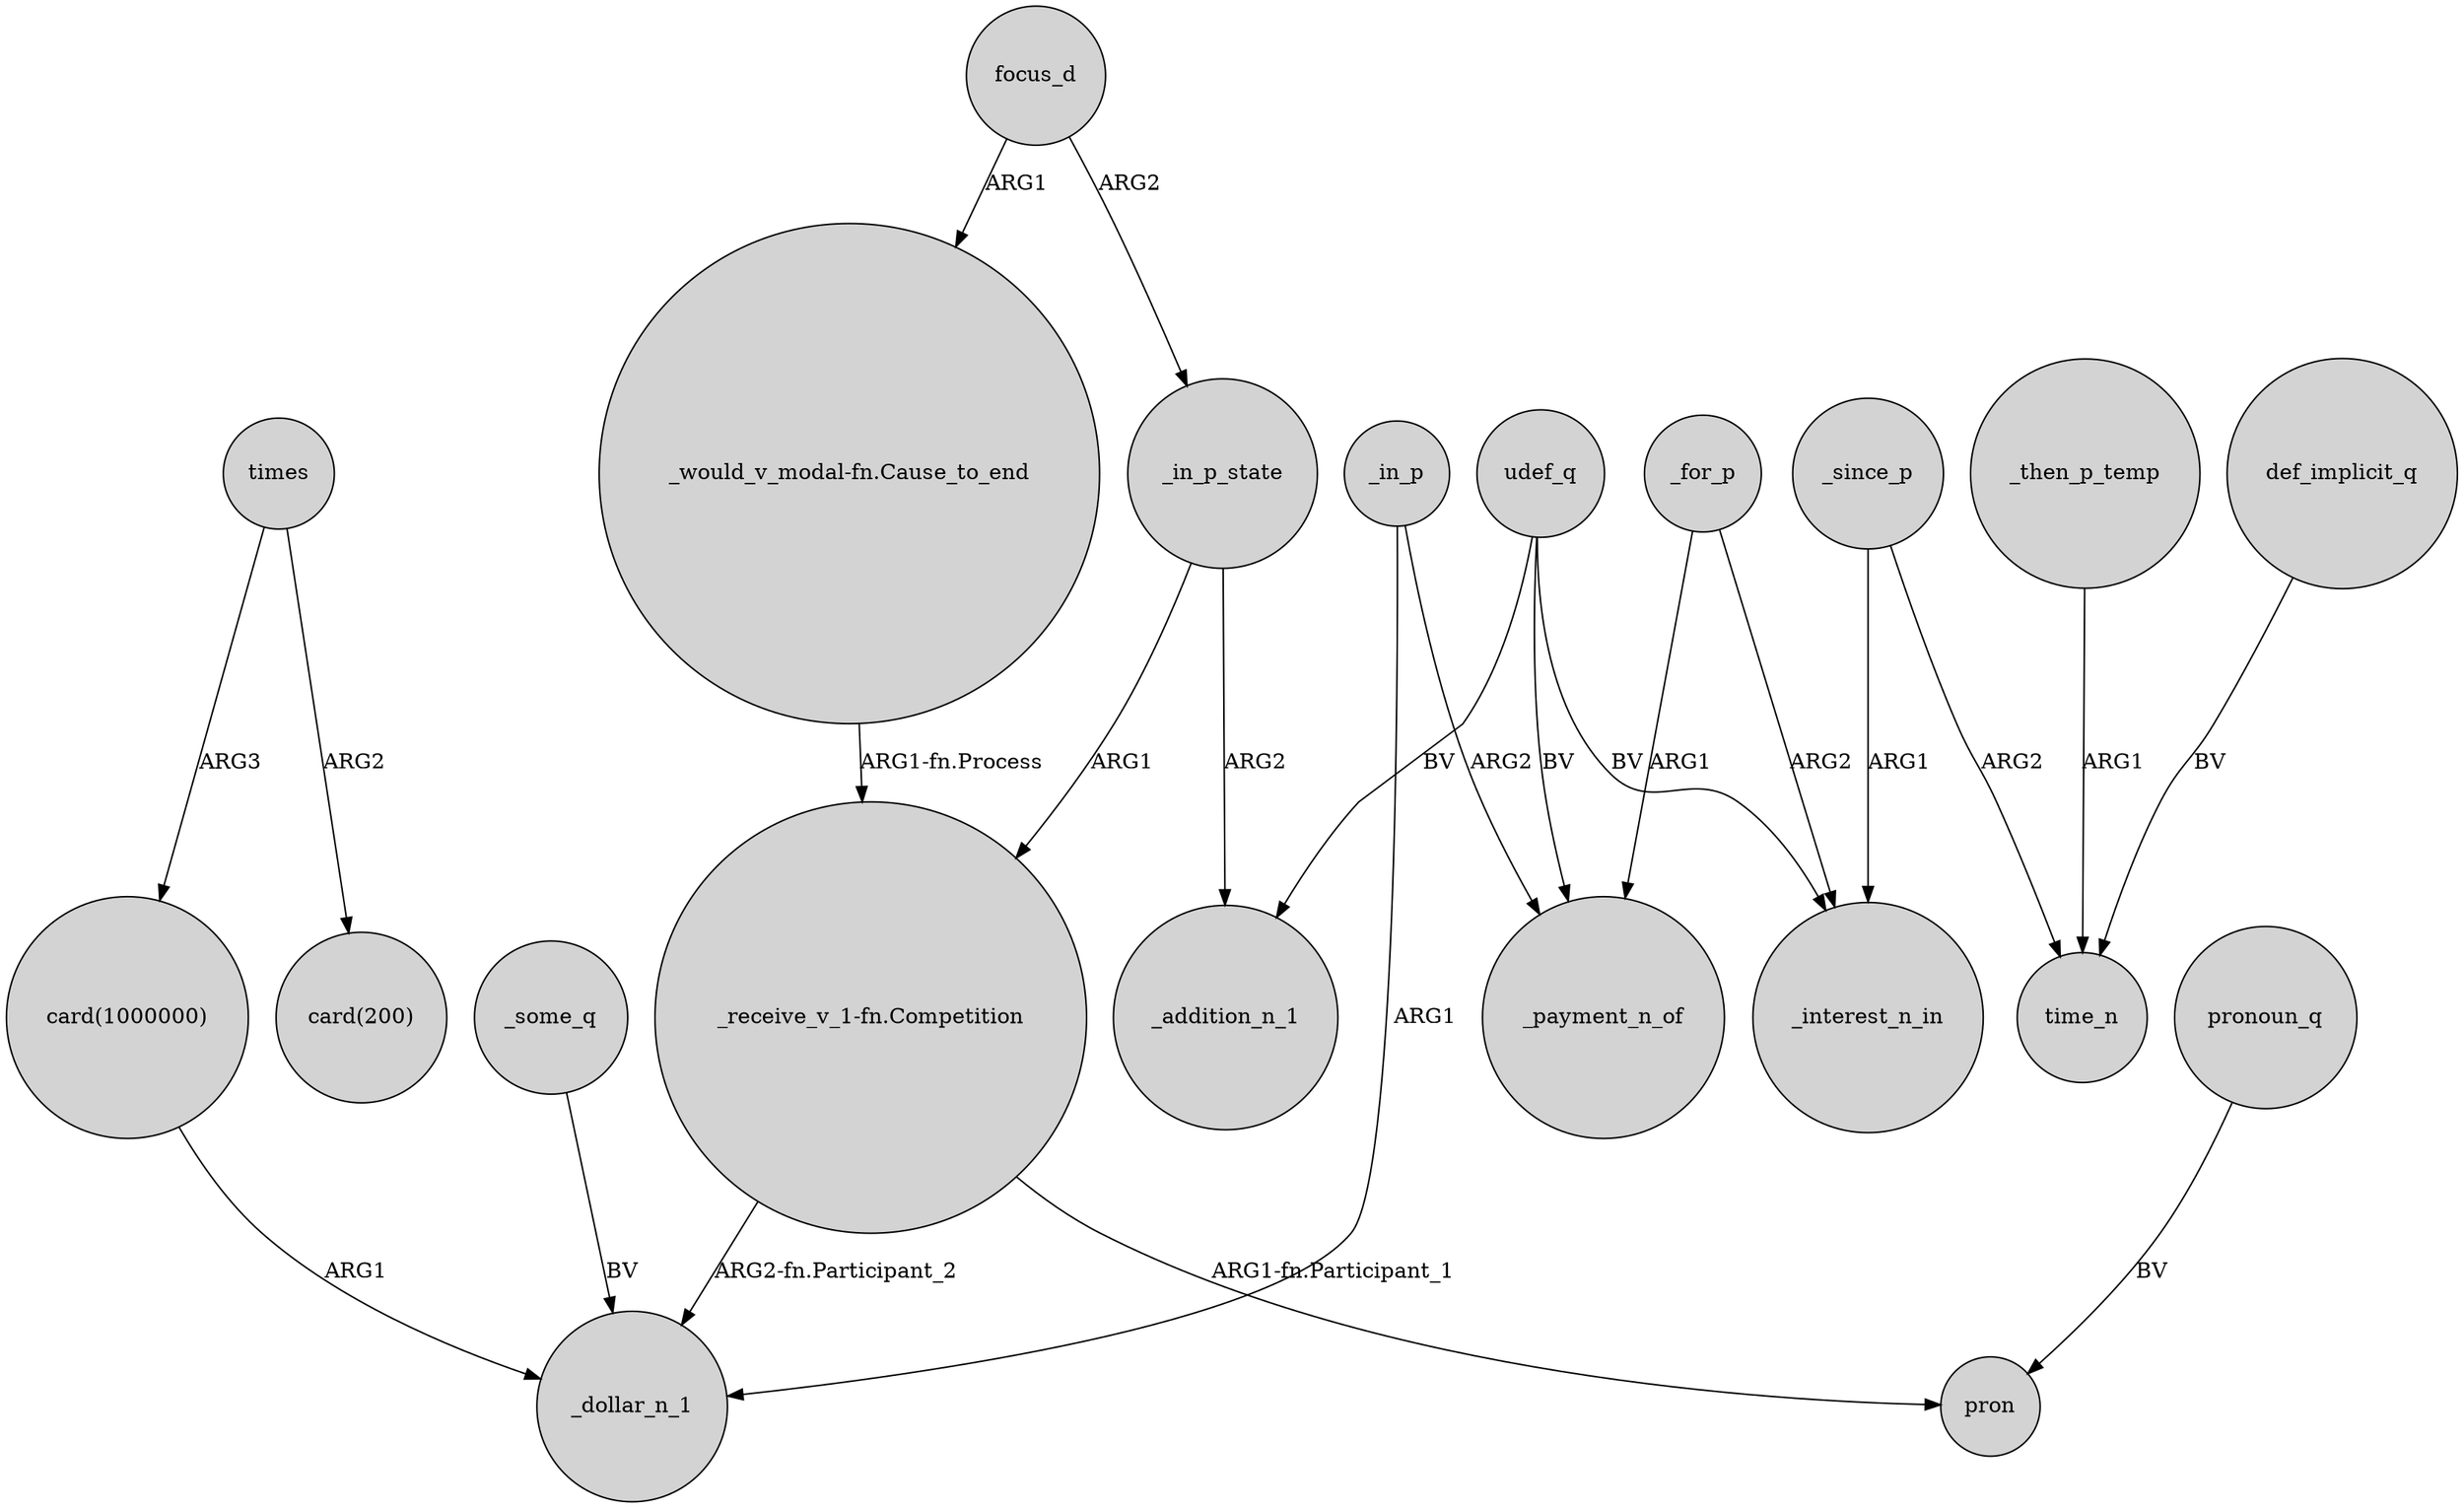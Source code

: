 digraph {
	node [shape=circle style=filled]
	focus_d -> _in_p_state [label=ARG2]
	_for_p -> _interest_n_in [label=ARG2]
	"_receive_v_1-fn.Competition" -> _dollar_n_1 [label="ARG2-fn.Participant_2"]
	"_would_v_modal-fn.Cause_to_end" -> "_receive_v_1-fn.Competition" [label="ARG1-fn.Process"]
	times -> "card(1000000)" [label=ARG3]
	times -> "card(200)" [label=ARG2]
	_then_p_temp -> time_n [label=ARG1]
	udef_q -> _addition_n_1 [label=BV]
	_since_p -> _interest_n_in [label=ARG1]
	"_receive_v_1-fn.Competition" -> pron [label="ARG1-fn.Participant_1"]
	pronoun_q -> pron [label=BV]
	_in_p -> _dollar_n_1 [label=ARG1]
	_in_p_state -> "_receive_v_1-fn.Competition" [label=ARG1]
	"card(1000000)" -> _dollar_n_1 [label=ARG1]
	_since_p -> time_n [label=ARG2]
	udef_q -> _payment_n_of [label=BV]
	_for_p -> _payment_n_of [label=ARG1]
	_some_q -> _dollar_n_1 [label=BV]
	_in_p_state -> _addition_n_1 [label=ARG2]
	udef_q -> _interest_n_in [label=BV]
	_in_p -> _payment_n_of [label=ARG2]
	focus_d -> "_would_v_modal-fn.Cause_to_end" [label=ARG1]
	def_implicit_q -> time_n [label=BV]
}
